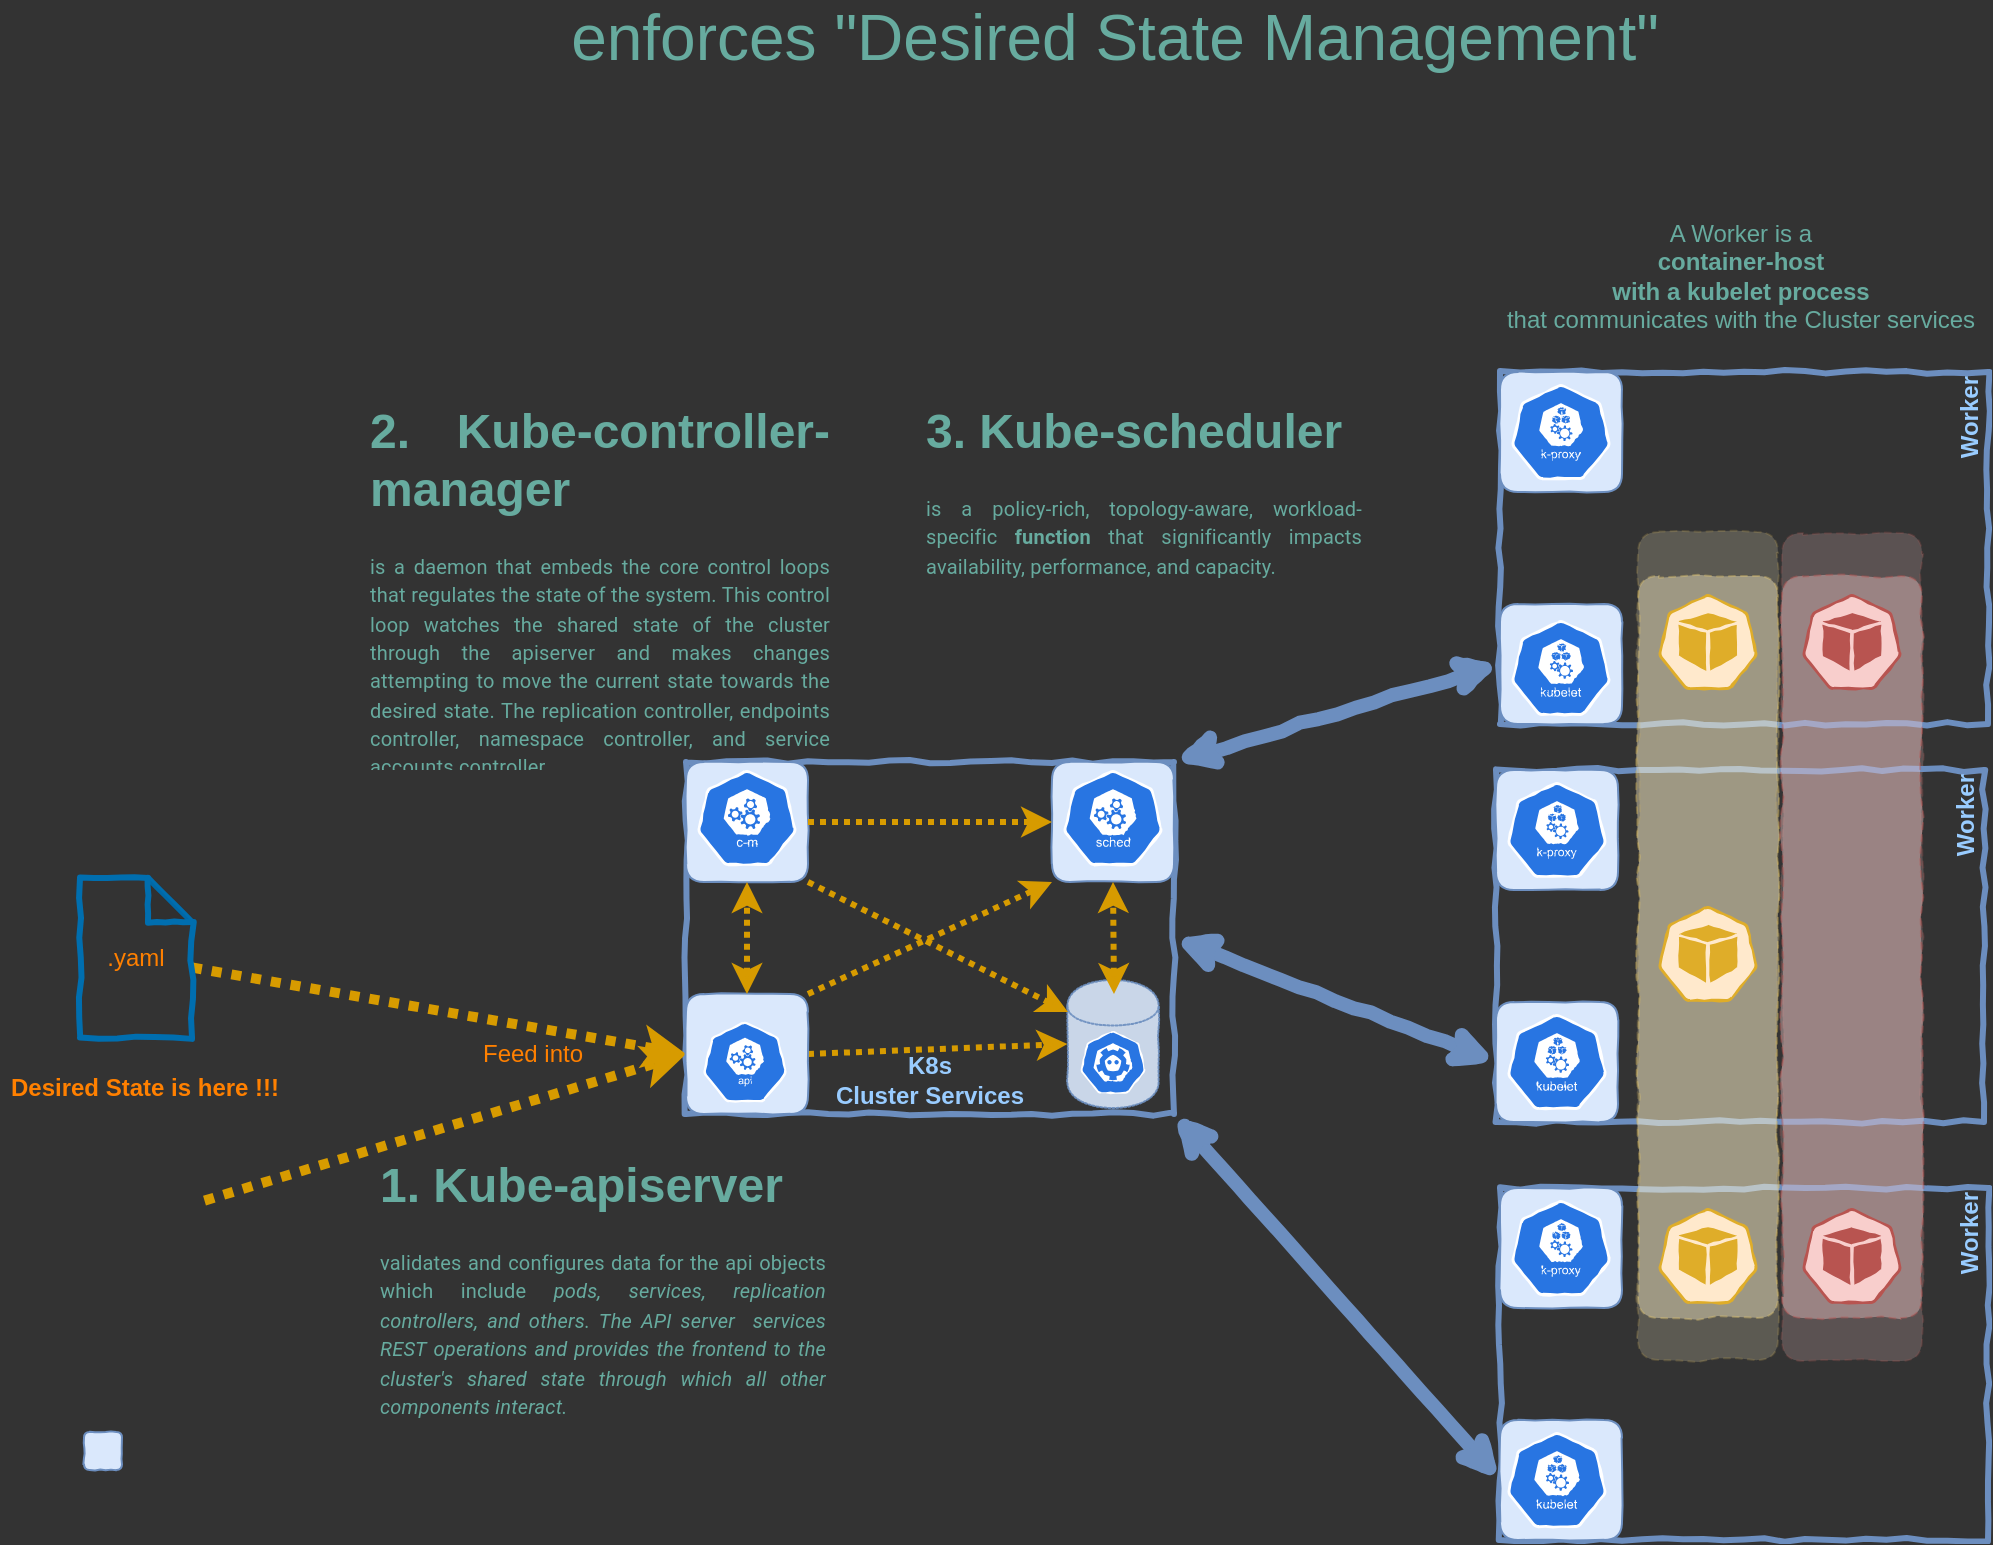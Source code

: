 <mxfile version="12.8.8" type="github">
  <diagram id="sylalVcgzMzVZW4ac6Ib" name="Page-1">
    <mxGraphModel dx="1090" dy="576" grid="0" gridSize="10" guides="1" tooltips="1" connect="1" arrows="1" fold="1" page="1" pageScale="1" pageWidth="1100" pageHeight="850" background="#333333" math="0" shadow="0">
      <root>
        <mxCell id="0" />
        <mxCell id="1" parent="0" />
        <mxCell id="zhEII75TTDP8HIT-S5k--99" value="" style="rounded=1;whiteSpace=wrap;html=1;comic=1;strokeColor=#b85450;strokeWidth=1;fillColor=#f8cecc;dashed=1;opacity=20;" vertex="1" parent="1">
          <mxGeometry x="919" y="278.5" width="70" height="414" as="geometry" />
        </mxCell>
        <mxCell id="zhEII75TTDP8HIT-S5k--10" value="&lt;b&gt;Worker&lt;/b&gt;" style="rounded=0;whiteSpace=wrap;html=1;comic=1;strokeWidth=3;fillColor=none;strokeColor=#6c8ebf;verticalAlign=bottom;align=right;fontColor=#99CCFF;horizontal=0;" vertex="1" parent="1">
          <mxGeometry x="778" y="606" width="244" height="176" as="geometry" />
        </mxCell>
        <mxCell id="zhEII75TTDP8HIT-S5k--9" value="&lt;b&gt;Worker&lt;/b&gt;" style="rounded=0;whiteSpace=wrap;html=1;comic=1;strokeWidth=3;fillColor=none;strokeColor=#6c8ebf;verticalAlign=bottom;align=right;fontColor=#99CCFF;horizontal=0;" vertex="1" parent="1">
          <mxGeometry x="776" y="397" width="244" height="176" as="geometry" />
        </mxCell>
        <mxCell id="zhEII75TTDP8HIT-S5k--1" value="&lt;b&gt;Worker&lt;/b&gt;" style="rounded=0;whiteSpace=wrap;html=1;comic=1;strokeWidth=3;fillColor=none;strokeColor=#6c8ebf;verticalAlign=bottom;align=right;fontColor=#99CCFF;horizontal=0;" vertex="1" parent="1">
          <mxGeometry x="778" y="198" width="244" height="176" as="geometry" />
        </mxCell>
        <mxCell id="zhEII75TTDP8HIT-S5k--40" value="" style="rounded=1;whiteSpace=wrap;html=1;comic=1;strokeColor=#d6b656;strokeWidth=1;fillColor=#fff2cc;dashed=1;opacity=40;" vertex="1" parent="1">
          <mxGeometry x="847" y="300" width="70" height="371" as="geometry" />
        </mxCell>
        <mxCell id="zhEII75TTDP8HIT-S5k--41" value="" style="rounded=1;whiteSpace=wrap;html=1;comic=1;strokeColor=#b85450;strokeWidth=1;fillColor=#f8cecc;dashed=1;opacity=40;" vertex="1" parent="1">
          <mxGeometry x="919" y="300" width="70" height="371" as="geometry" />
        </mxCell>
        <mxCell id="zhEII75TTDP8HIT-S5k--39" value="" style="rounded=1;whiteSpace=wrap;html=1;comic=1;strokeColor=#6c8ebf;strokeWidth=1;fillColor=#dae8fc;" vertex="1" parent="1">
          <mxGeometry x="778" y="722" width="61" height="60" as="geometry" />
        </mxCell>
        <mxCell id="zhEII75TTDP8HIT-S5k--38" value="" style="rounded=1;whiteSpace=wrap;html=1;comic=1;strokeColor=#6c8ebf;strokeWidth=1;fillColor=#dae8fc;" vertex="1" parent="1">
          <mxGeometry x="778" y="314" width="61" height="60" as="geometry" />
        </mxCell>
        <mxCell id="zhEII75TTDP8HIT-S5k--35" value="" style="rounded=1;whiteSpace=wrap;html=1;comic=1;strokeColor=#6c8ebf;strokeWidth=1;fillColor=#dae8fc;" vertex="1" parent="1">
          <mxGeometry x="776" y="513" width="61" height="60" as="geometry" />
        </mxCell>
        <mxCell id="zhEII75TTDP8HIT-S5k--4" value="&lt;b&gt;K8s &lt;br&gt;Cluster Services&lt;/b&gt;" style="rounded=0;whiteSpace=wrap;html=1;comic=1;strokeWidth=3;fillColor=none;strokeColor=#6c8ebf;fontColor=#99CCFF;verticalAlign=bottom;horizontal=1;align=center;" vertex="1" parent="1">
          <mxGeometry x="371" y="393" width="244" height="176" as="geometry" />
        </mxCell>
        <mxCell id="zhEII75TTDP8HIT-S5k--34" value="" style="rounded=1;whiteSpace=wrap;html=1;comic=1;strokeColor=#6c8ebf;strokeWidth=1;fillColor=#dae8fc;" vertex="1" parent="1">
          <mxGeometry x="554" y="393" width="61" height="60" as="geometry" />
        </mxCell>
        <mxCell id="zhEII75TTDP8HIT-S5k--7" value="" style="rounded=0;orthogonalLoop=1;jettySize=auto;html=1;entryX=0;entryY=0.5;entryDx=0;entryDy=0;fillColor=#ffe6cc;strokeColor=#d79b00;strokeWidth=5;dashed=1;dashPattern=1 1;" edge="1" parent="1" source="zhEII75TTDP8HIT-S5k--5" target="zhEII75TTDP8HIT-S5k--102">
          <mxGeometry relative="1" as="geometry">
            <mxPoint x="339" y="495" as="targetPoint" />
          </mxGeometry>
        </mxCell>
        <mxCell id="zhEII75TTDP8HIT-S5k--58" value="Feed into" style="text;html=1;align=center;verticalAlign=middle;resizable=0;points=[];labelBackgroundColor=none;fontColor=#FF8000;" vertex="1" connectable="0" parent="zhEII75TTDP8HIT-S5k--7">
          <mxGeometry x="-0.288" y="-2" relative="1" as="geometry">
            <mxPoint x="81.68" y="25.91" as="offset" />
          </mxGeometry>
        </mxCell>
        <mxCell id="zhEII75TTDP8HIT-S5k--5" value="&lt;font color=&quot;#ff8000&quot;&gt;.yaml&lt;/font&gt;" style="shape=note;whiteSpace=wrap;html=1;backgroundOutline=1;darkOpacity=0.05;comic=1;strokeWidth=3;fillColor=none;strokeColor=#006EAF;size=22;fontColor=#ffffff;" vertex="1" parent="1">
          <mxGeometry x="68" y="451" width="56" height="79.75" as="geometry" />
        </mxCell>
        <mxCell id="zhEII75TTDP8HIT-S5k--22" value="" style="edgeStyle=none;rounded=0;orthogonalLoop=1;jettySize=auto;html=1;strokeWidth=7;entryX=0;entryY=0.5;entryDx=0;entryDy=0;strokeColor=#6c8ebf;exitX=1;exitY=0;exitDx=0;exitDy=0;startArrow=classic;startFill=1;fillColor=#dae8fc;comic=1;" edge="1" parent="1" source="zhEII75TTDP8HIT-S5k--4" target="zhEII75TTDP8HIT-S5k--38">
          <mxGeometry relative="1" as="geometry">
            <mxPoint x="757" y="278" as="targetPoint" />
          </mxGeometry>
        </mxCell>
        <mxCell id="zhEII75TTDP8HIT-S5k--12" value="" style="html=1;dashed=0;whitespace=wrap;fillColor=#2875E2;strokeColor=#ffffff;points=[[0.005,0.63,0],[0.1,0.2,0],[0.9,0.2,0],[0.5,0,0],[0.995,0.63,0],[0.72,0.99,0],[0.5,1,0],[0.28,0.99,0]];shape=mxgraph.kubernetes.icon;prIcon=sched;comic=1;" vertex="1" parent="1">
          <mxGeometry x="559.5" y="397" width="50" height="48" as="geometry" />
        </mxCell>
        <mxCell id="zhEII75TTDP8HIT-S5k--14" value="" style="html=1;dashed=0;whitespace=wrap;fillColor=#2875E2;strokeColor=#ffffff;points=[[0.005,0.63,0],[0.1,0.2,0],[0.9,0.2,0],[0.5,0,0],[0.995,0.63,0],[0.72,0.99,0],[0.5,1,0],[0.28,0.99,0]];shape=mxgraph.kubernetes.icon;prIcon=kubelet;comic=1;" vertex="1" parent="1">
          <mxGeometry x="783.5" y="322" width="50" height="48" as="geometry" />
        </mxCell>
        <mxCell id="zhEII75TTDP8HIT-S5k--15" value="" style="html=1;dashed=0;whitespace=wrap;fillColor=#2875E2;strokeColor=#ffffff;points=[[0.005,0.63,0],[0.1,0.2,0],[0.9,0.2,0],[0.5,0,0],[0.995,0.63,0],[0.72,0.99,0],[0.5,1,0],[0.28,0.99,0]];shape=mxgraph.kubernetes.icon;prIcon=kubelet;comic=1;" vertex="1" parent="1">
          <mxGeometry x="781.5" y="519" width="50" height="48" as="geometry" />
        </mxCell>
        <mxCell id="zhEII75TTDP8HIT-S5k--24" value="" style="html=1;dashed=0;whitespace=wrap;fillColor=#2875E2;strokeColor=#ffffff;points=[[0.005,0.63,0],[0.1,0.2,0],[0.9,0.2,0],[0.5,0,0],[0.995,0.63,0],[0.72,0.99,0],[0.5,1,0],[0.28,0.99,0]];shape=mxgraph.kubernetes.icon;prIcon=kubelet;comic=1;" vertex="1" parent="1">
          <mxGeometry x="781.5" y="728" width="50" height="48" as="geometry" />
        </mxCell>
        <mxCell id="zhEII75TTDP8HIT-S5k--29" value="" style="html=1;dashed=0;whitespace=wrap;fillColor=#f8cecc;strokeColor=#b85450;points=[[0.005,0.63,0],[0.1,0.2,0],[0.9,0.2,0],[0.5,0,0],[0.995,0.63,0],[0.72,0.99,0],[0.5,1,0],[0.28,0.99,0]];shape=mxgraph.kubernetes.icon;prIcon=pod;comic=1;" vertex="1" parent="1">
          <mxGeometry x="929" y="309" width="50" height="48" as="geometry" />
        </mxCell>
        <mxCell id="zhEII75TTDP8HIT-S5k--30" value="" style="html=1;dashed=0;whitespace=wrap;fillColor=#f8cecc;strokeColor=#b85450;points=[[0.005,0.63,0],[0.1,0.2,0],[0.9,0.2,0],[0.5,0,0],[0.995,0.63,0],[0.72,0.99,0],[0.5,1,0],[0.28,0.99,0]];shape=mxgraph.kubernetes.icon;prIcon=pod;comic=1;" vertex="1" parent="1">
          <mxGeometry x="929" y="616" width="50" height="48" as="geometry" />
        </mxCell>
        <mxCell id="zhEII75TTDP8HIT-S5k--42" value="" style="html=1;dashed=0;whitespace=wrap;fillColor=#ffe6cc;strokeColor=#d79b00;points=[[0.005,0.63,0],[0.1,0.2,0],[0.9,0.2,0],[0.5,0,0],[0.995,0.63,0],[0.72,0.99,0],[0.5,1,0],[0.28,0.99,0]];shape=mxgraph.kubernetes.icon;prIcon=pod;comic=1;" vertex="1" parent="1">
          <mxGeometry x="857" y="616" width="50" height="48" as="geometry" />
        </mxCell>
        <mxCell id="zhEII75TTDP8HIT-S5k--43" value="" style="html=1;dashed=0;whitespace=wrap;fillColor=#ffe6cc;strokeColor=#d79b00;points=[[0.005,0.63,0],[0.1,0.2,0],[0.9,0.2,0],[0.5,0,0],[0.995,0.63,0],[0.72,0.99,0],[0.5,1,0],[0.28,0.99,0]];shape=mxgraph.kubernetes.icon;prIcon=pod;comic=1;" vertex="1" parent="1">
          <mxGeometry x="857" y="465" width="50" height="48" as="geometry" />
        </mxCell>
        <mxCell id="zhEII75TTDP8HIT-S5k--44" value="" style="html=1;dashed=0;whitespace=wrap;fillColor=#ffe6cc;strokeColor=#d79b00;points=[[0.005,0.63,0],[0.1,0.2,0],[0.9,0.2,0],[0.5,0,0],[0.995,0.63,0],[0.72,0.99,0],[0.5,1,0],[0.28,0.99,0]];shape=mxgraph.kubernetes.icon;prIcon=pod;comic=1;" vertex="1" parent="1">
          <mxGeometry x="857" y="309" width="50" height="48" as="geometry" />
        </mxCell>
        <mxCell id="zhEII75TTDP8HIT-S5k--46" value="" style="group;comic=1;" vertex="1" connectable="0" parent="1">
          <mxGeometry x="561.69" y="502" width="45.62" height="64" as="geometry" />
        </mxCell>
        <mxCell id="zhEII75TTDP8HIT-S5k--45" value="" style="shape=cylinder;whiteSpace=wrap;html=1;boundedLbl=1;backgroundOutline=1;dashed=1;comic=1;strokeColor=#6c8ebf;strokeWidth=1;fillColor=#dae8fc;align=right;opacity=90;dashPattern=1 1;" vertex="1" parent="zhEII75TTDP8HIT-S5k--46">
          <mxGeometry width="45.62" height="64" as="geometry" />
        </mxCell>
        <mxCell id="zhEII75TTDP8HIT-S5k--11" value="" style="html=1;dashed=0;whitespace=wrap;fillColor=#2875E2;strokeColor=#ffffff;points=[[0.005,0.63,0],[0.1,0.2,0],[0.9,0.2,0],[0.5,0,0],[0.995,0.63,0],[0.72,0.99,0],[0.5,1,0],[0.28,0.99,0]];shape=mxgraph.kubernetes.icon;prIcon=etcd;comic=1;" vertex="1" parent="zhEII75TTDP8HIT-S5k--46">
          <mxGeometry x="6.56" y="24.381" width="32.5" height="33.524" as="geometry" />
        </mxCell>
        <mxCell id="zhEII75TTDP8HIT-S5k--47" value="" style="rounded=1;whiteSpace=wrap;html=1;comic=1;strokeColor=#d6b656;strokeWidth=1;fillColor=#fff2cc;dashed=1;opacity=20;" vertex="1" parent="1">
          <mxGeometry x="847" y="278" width="70" height="414" as="geometry" />
        </mxCell>
        <mxCell id="zhEII75TTDP8HIT-S5k--50" value="&lt;font style=&quot;font-size: 32px&quot; color=&quot;#67ab9f&quot;&gt;enforces &quot;Desired State Management&quot;&lt;/font&gt;" style="text;html=1;align=center;verticalAlign=middle;resizable=0;points=[];autosize=1;fontColor=#FF8000;" vertex="1" parent="1">
          <mxGeometry x="307.5" y="19" width="554" height="24" as="geometry" />
        </mxCell>
        <mxCell id="zhEII75TTDP8HIT-S5k--51" value="A Worker is a &lt;br&gt;&lt;b&gt;container-host &lt;/b&gt;&lt;br&gt;&lt;b&gt;with a kubelet process&lt;/b&gt; &lt;br&gt;that communicates with the Cluster services" style="text;html=1;align=center;verticalAlign=middle;resizable=0;points=[];autosize=1;fontColor=#67AB9F;" vertex="1" parent="1">
          <mxGeometry x="776" y="120" width="244" height="60" as="geometry" />
        </mxCell>
        <mxCell id="zhEII75TTDP8HIT-S5k--52" value="&lt;b&gt;Desired State is here !!!&lt;/b&gt;" style="text;html=1;align=center;verticalAlign=middle;resizable=0;points=[];autosize=1;fontColor=#FF8000;" vertex="1" parent="1">
          <mxGeometry x="28" y="546.75" width="144" height="18" as="geometry" />
        </mxCell>
        <mxCell id="zhEII75TTDP8HIT-S5k--53" value="" style="rounded=0;orthogonalLoop=1;jettySize=auto;html=1;entryX=0;entryY=0.5;entryDx=0;entryDy=0;fillColor=#ffe6cc;strokeColor=#d79b00;strokeWidth=3;dashed=1;dashPattern=1 1;exitX=1;exitY=0.5;exitDx=0;exitDy=0;" edge="1" parent="1" source="zhEII75TTDP8HIT-S5k--102" target="zhEII75TTDP8HIT-S5k--45">
          <mxGeometry relative="1" as="geometry">
            <mxPoint x="409" y="495" as="sourcePoint" />
            <mxPoint x="510" y="425" as="targetPoint" />
          </mxGeometry>
        </mxCell>
        <mxCell id="zhEII75TTDP8HIT-S5k--55" value="" style="rounded=0;orthogonalLoop=1;jettySize=auto;html=1;entryX=0;entryY=1;entryDx=0;entryDy=0;fillColor=#ffe6cc;strokeColor=#d79b00;strokeWidth=3;dashed=1;dashPattern=1 1;exitX=1;exitY=0;exitDx=0;exitDy=0;" edge="1" parent="1" source="zhEII75TTDP8HIT-S5k--102" target="zhEII75TTDP8HIT-S5k--34">
          <mxGeometry relative="1" as="geometry">
            <mxPoint x="409" y="495" as="sourcePoint" />
            <mxPoint x="480.19" y="539.5" as="targetPoint" />
          </mxGeometry>
        </mxCell>
        <mxCell id="zhEII75TTDP8HIT-S5k--59" value="" style="edgeStyle=none;rounded=0;orthogonalLoop=1;jettySize=auto;html=1;strokeWidth=7;entryX=0;entryY=0.5;entryDx=0;entryDy=0;strokeColor=#6c8ebf;startArrow=classic;startFill=1;fillColor=#dae8fc;comic=1;exitX=1;exitY=0.5;exitDx=0;exitDy=0;" edge="1" parent="1" source="zhEII75TTDP8HIT-S5k--4" target="zhEII75TTDP8HIT-S5k--35">
          <mxGeometry relative="1" as="geometry">
            <mxPoint x="615" y="481" as="sourcePoint" />
            <mxPoint x="788" y="286" as="targetPoint" />
          </mxGeometry>
        </mxCell>
        <mxCell id="zhEII75TTDP8HIT-S5k--60" value="" style="edgeStyle=none;rounded=0;orthogonalLoop=1;jettySize=auto;html=1;strokeWidth=7;entryX=0;entryY=0.5;entryDx=0;entryDy=0;strokeColor=#6c8ebf;startArrow=classic;startFill=1;fillColor=#dae8fc;comic=1;exitX=1;exitY=1;exitDx=0;exitDy=0;" edge="1" parent="1" source="zhEII75TTDP8HIT-S5k--4" target="zhEII75TTDP8HIT-S5k--39">
          <mxGeometry relative="1" as="geometry">
            <mxPoint x="625" y="492.724" as="sourcePoint" />
            <mxPoint x="786" y="495" as="targetPoint" />
          </mxGeometry>
        </mxCell>
        <mxCell id="zhEII75TTDP8HIT-S5k--62" value="" style="rounded=1;whiteSpace=wrap;html=1;comic=1;strokeColor=#6c8ebf;strokeWidth=1;fillColor=#dae8fc;" vertex="1" parent="1">
          <mxGeometry x="371" y="393" width="61" height="60" as="geometry" />
        </mxCell>
        <mxCell id="zhEII75TTDP8HIT-S5k--61" value="" style="html=1;dashed=0;whitespace=wrap;fillColor=#2875E2;strokeColor=#ffffff;points=[[0.005,0.63,0],[0.1,0.2,0],[0.9,0.2,0],[0.5,0,0],[0.995,0.63,0],[0.72,0.99,0],[0.5,1,0],[0.28,0.99,0]];shape=mxgraph.kubernetes.icon;prIcon=c_m;dashPattern=1 1;comic=1;labelBackgroundColor=none;fontColor=#FF8000;align=center;" vertex="1" parent="1">
          <mxGeometry x="376.5" y="397" width="50" height="48" as="geometry" />
        </mxCell>
        <mxCell id="zhEII75TTDP8HIT-S5k--65" value="" style="rounded=1;whiteSpace=wrap;html=1;comic=1;strokeColor=#6c8ebf;strokeWidth=1;fillColor=#dae8fc;" vertex="1" parent="1">
          <mxGeometry x="778" y="198" width="61" height="60" as="geometry" />
        </mxCell>
        <mxCell id="zhEII75TTDP8HIT-S5k--64" value="" style="html=1;dashed=0;whitespace=wrap;fillColor=#2875E2;strokeColor=#ffffff;points=[[0.005,0.63,0],[0.1,0.2,0],[0.9,0.2,0],[0.5,0,0],[0.995,0.63,0],[0.72,0.99,0],[0.5,1,0],[0.28,0.99,0]];shape=mxgraph.kubernetes.icon;prIcon=k_proxy;dashPattern=1 1;comic=1;labelBackgroundColor=none;fontColor=#67AB9F;align=center;" vertex="1" parent="1">
          <mxGeometry x="783.5" y="204" width="50" height="48" as="geometry" />
        </mxCell>
        <mxCell id="zhEII75TTDP8HIT-S5k--76" value="&lt;h1 style=&quot;text-align: justify&quot;&gt;1. Kube-apiserver&lt;/h1&gt;&lt;p style=&quot;text-align: justify&quot;&gt;&lt;span style=&quot;font-family: &amp;#34;roboto&amp;#34; , sans-serif ; font-size: 10px ; letter-spacing: 0.1px&quot;&gt;validates and configures data for the api objects which include &lt;i&gt;pods, services, replication controllers, and others. The API server&amp;nbsp; services REST operations and provides the frontend to the cluster&#39;s shared state through which all other components interact.&amp;nbsp;&lt;/i&gt;&lt;/span&gt;&lt;/p&gt;" style="text;html=1;strokeColor=none;fillColor=none;spacing=5;spacingTop=-20;whiteSpace=wrap;overflow=hidden;rounded=0;dashed=1;dashPattern=1 1;comic=1;labelBackgroundColor=none;fontColor=#67AB9F;align=left;" vertex="1" parent="1">
          <mxGeometry x="212.5" y="585" width="231" height="164" as="geometry" />
        </mxCell>
        <mxCell id="zhEII75TTDP8HIT-S5k--77" value="&lt;h1 style=&quot;text-align: justify&quot;&gt;2. Kube-controller-manager&lt;/h1&gt;&lt;p style=&quot;text-align: justify&quot;&gt;&lt;font face=&quot;roboto, sans-serif&quot;&gt;&lt;span style=&quot;font-size: 10px ; letter-spacing: 0.1px&quot;&gt;is a daemon that embeds the core control loops that regulates the state of the system. This control loop watches the shared state of the cluster through the apiserver and makes changes attempting to move the current state towards the desired state. The replication controller, endpoints controller, namespace controller, and service accounts controller.&amp;nbsp;&lt;/span&gt;&lt;/font&gt;&lt;/p&gt;" style="text;html=1;strokeColor=none;fillColor=none;spacing=5;spacingTop=-20;whiteSpace=wrap;overflow=hidden;rounded=0;dashed=1;dashPattern=1 1;comic=1;labelBackgroundColor=none;fontColor=#67AB9F;align=center;" vertex="1" parent="1">
          <mxGeometry x="209" y="208" width="238" height="189" as="geometry" />
        </mxCell>
        <mxCell id="zhEII75TTDP8HIT-S5k--78" value="&lt;h1 style=&quot;text-align: justify&quot;&gt;3. Kube-scheduler&lt;/h1&gt;&lt;p style=&quot;text-align: justify&quot;&gt;&lt;font face=&quot;roboto, sans-serif&quot;&gt;&lt;span style=&quot;font-size: 10px ; letter-spacing: 0.1px&quot;&gt;is a policy-rich, topology-aware, workload-specific &lt;b&gt;function&lt;/b&gt; that significantly impacts availability, performance, and capacity.&amp;nbsp;&lt;/span&gt;&lt;/font&gt;&lt;/p&gt;" style="text;html=1;strokeColor=none;fillColor=none;spacing=5;spacingTop=-20;whiteSpace=wrap;overflow=hidden;rounded=0;dashed=1;dashPattern=1 1;comic=1;labelBackgroundColor=none;fontColor=#67AB9F;align=center;" vertex="1" parent="1">
          <mxGeometry x="487" y="208" width="226" height="104" as="geometry" />
        </mxCell>
        <mxCell id="zhEII75TTDP8HIT-S5k--79" value="" style="rounded=1;whiteSpace=wrap;html=1;comic=1;strokeColor=#6c8ebf;strokeWidth=1;fillColor=#dae8fc;" vertex="1" parent="1">
          <mxGeometry x="776" y="397" width="61" height="60" as="geometry" />
        </mxCell>
        <mxCell id="zhEII75TTDP8HIT-S5k--80" value="" style="html=1;dashed=0;whitespace=wrap;fillColor=#2875E2;strokeColor=#ffffff;points=[[0.005,0.63,0],[0.1,0.2,0],[0.9,0.2,0],[0.5,0,0],[0.995,0.63,0],[0.72,0.99,0],[0.5,1,0],[0.28,0.99,0]];shape=mxgraph.kubernetes.icon;prIcon=k_proxy;dashPattern=1 1;comic=1;labelBackgroundColor=none;fontColor=#67AB9F;align=center;" vertex="1" parent="1">
          <mxGeometry x="781.5" y="403" width="50" height="48" as="geometry" />
        </mxCell>
        <mxCell id="zhEII75TTDP8HIT-S5k--87" value="" style="shape=image;verticalLabelPosition=bottom;labelBackgroundColor=#ffffff;verticalAlign=top;aspect=fixed;imageAspect=0;image=https://cncf-branding.netlify.com/img/projects/helm/icon/color/helm-icon-color.png;" vertex="1" parent="1">
          <mxGeometry x="61.75" y="572.75" width="68.5" height="79.1" as="geometry" />
        </mxCell>
        <mxCell id="zhEII75TTDP8HIT-S5k--90" value="" style="rounded=0;orthogonalLoop=1;jettySize=auto;html=1;entryX=0;entryY=0.5;entryDx=0;entryDy=0;fillColor=#ffe6cc;strokeColor=#d79b00;strokeWidth=5;dashed=1;dashPattern=1 1;exitX=1;exitY=0.5;exitDx=0;exitDy=0;" edge="1" parent="1" source="zhEII75TTDP8HIT-S5k--87" target="zhEII75TTDP8HIT-S5k--102">
          <mxGeometry relative="1" as="geometry">
            <mxPoint x="134" y="396.66" as="sourcePoint" />
            <mxPoint x="339" y="495" as="targetPoint" />
          </mxGeometry>
        </mxCell>
        <mxCell id="zhEII75TTDP8HIT-S5k--92" value="" style="rounded=0;orthogonalLoop=1;jettySize=auto;html=1;entryX=0.5;entryY=1;entryDx=0;entryDy=0;fillColor=#ffe6cc;strokeColor=#d79b00;strokeWidth=3;dashed=1;dashPattern=1 1;startArrow=classic;startFill=1;" edge="1" parent="1" target="zhEII75TTDP8HIT-S5k--34">
          <mxGeometry relative="1" as="geometry">
            <mxPoint x="585" y="509" as="sourcePoint" />
            <mxPoint x="576" y="553.9" as="targetPoint" />
          </mxGeometry>
        </mxCell>
        <mxCell id="zhEII75TTDP8HIT-S5k--93" value="" style="rounded=1;whiteSpace=wrap;html=1;comic=1;strokeColor=#6c8ebf;strokeWidth=1;fillColor=#dae8fc;" vertex="1" parent="1">
          <mxGeometry x="70" y="728" width="19" height="19" as="geometry" />
        </mxCell>
        <mxCell id="zhEII75TTDP8HIT-S5k--100" value="" style="rounded=1;whiteSpace=wrap;html=1;comic=1;strokeColor=#6c8ebf;strokeWidth=1;fillColor=#dae8fc;" vertex="1" parent="1">
          <mxGeometry x="778" y="606" width="61" height="60" as="geometry" />
        </mxCell>
        <mxCell id="zhEII75TTDP8HIT-S5k--101" value="" style="html=1;dashed=0;whitespace=wrap;fillColor=#2875E2;strokeColor=#ffffff;points=[[0.005,0.63,0],[0.1,0.2,0],[0.9,0.2,0],[0.5,0,0],[0.995,0.63,0],[0.72,0.99,0],[0.5,1,0],[0.28,0.99,0]];shape=mxgraph.kubernetes.icon;prIcon=k_proxy;dashPattern=1 1;comic=1;labelBackgroundColor=none;fontColor=#67AB9F;align=center;" vertex="1" parent="1">
          <mxGeometry x="783.5" y="612" width="50" height="48" as="geometry" />
        </mxCell>
        <mxCell id="zhEII75TTDP8HIT-S5k--102" value="" style="rounded=1;whiteSpace=wrap;html=1;comic=1;strokeColor=#6c8ebf;strokeWidth=1;fillColor=#dae8fc;" vertex="1" parent="1">
          <mxGeometry x="371" y="509" width="61" height="60" as="geometry" />
        </mxCell>
        <mxCell id="zhEII75TTDP8HIT-S5k--17" value="" style="html=1;dashed=0;whitespace=wrap;fillColor=#2875E2;strokeColor=#ffffff;points=[[0.005,0.63,0],[0.1,0.2,0],[0.9,0.2,0],[0.5,0,0],[0.995,0.63,0],[0.72,0.99,0],[0.5,1,0],[0.28,0.99,0]];shape=mxgraph.kubernetes.icon;prIcon=api;comic=1;" vertex="1" parent="1">
          <mxGeometry x="376.5" y="522.83" width="48" height="40.34" as="geometry" />
        </mxCell>
        <mxCell id="zhEII75TTDP8HIT-S5k--103" value="" style="rounded=0;orthogonalLoop=1;jettySize=auto;html=1;fillColor=#ffe6cc;strokeColor=#d79b00;strokeWidth=3;dashed=1;dashPattern=1 1;exitX=1;exitY=1;exitDx=0;exitDy=0;" edge="1" parent="1" source="zhEII75TTDP8HIT-S5k--62">
          <mxGeometry relative="1" as="geometry">
            <mxPoint x="442" y="549" as="sourcePoint" />
            <mxPoint x="562" y="518" as="targetPoint" />
          </mxGeometry>
        </mxCell>
        <mxCell id="zhEII75TTDP8HIT-S5k--104" value="" style="rounded=0;orthogonalLoop=1;jettySize=auto;html=1;entryX=0;entryY=0.5;entryDx=0;entryDy=0;fillColor=#ffe6cc;strokeColor=#d79b00;strokeWidth=3;dashed=1;dashPattern=1 1;exitX=1;exitY=0.5;exitDx=0;exitDy=0;" edge="1" parent="1" source="zhEII75TTDP8HIT-S5k--62" target="zhEII75TTDP8HIT-S5k--34">
          <mxGeometry relative="1" as="geometry">
            <mxPoint x="442" y="549" as="sourcePoint" />
            <mxPoint x="564" y="463" as="targetPoint" />
          </mxGeometry>
        </mxCell>
        <mxCell id="zhEII75TTDP8HIT-S5k--105" value="" style="rounded=0;orthogonalLoop=1;jettySize=auto;html=1;entryX=0.5;entryY=1;entryDx=0;entryDy=0;fillColor=#ffe6cc;strokeColor=#d79b00;strokeWidth=3;dashed=1;dashPattern=1 1;exitX=0.5;exitY=0;exitDx=0;exitDy=0;startArrow=classic;startFill=1;" edge="1" parent="1" source="zhEII75TTDP8HIT-S5k--102" target="zhEII75TTDP8HIT-S5k--62">
          <mxGeometry relative="1" as="geometry">
            <mxPoint x="594.5" y="513" as="sourcePoint" />
            <mxPoint x="594.5" y="463" as="targetPoint" />
          </mxGeometry>
        </mxCell>
      </root>
    </mxGraphModel>
  </diagram>
</mxfile>
